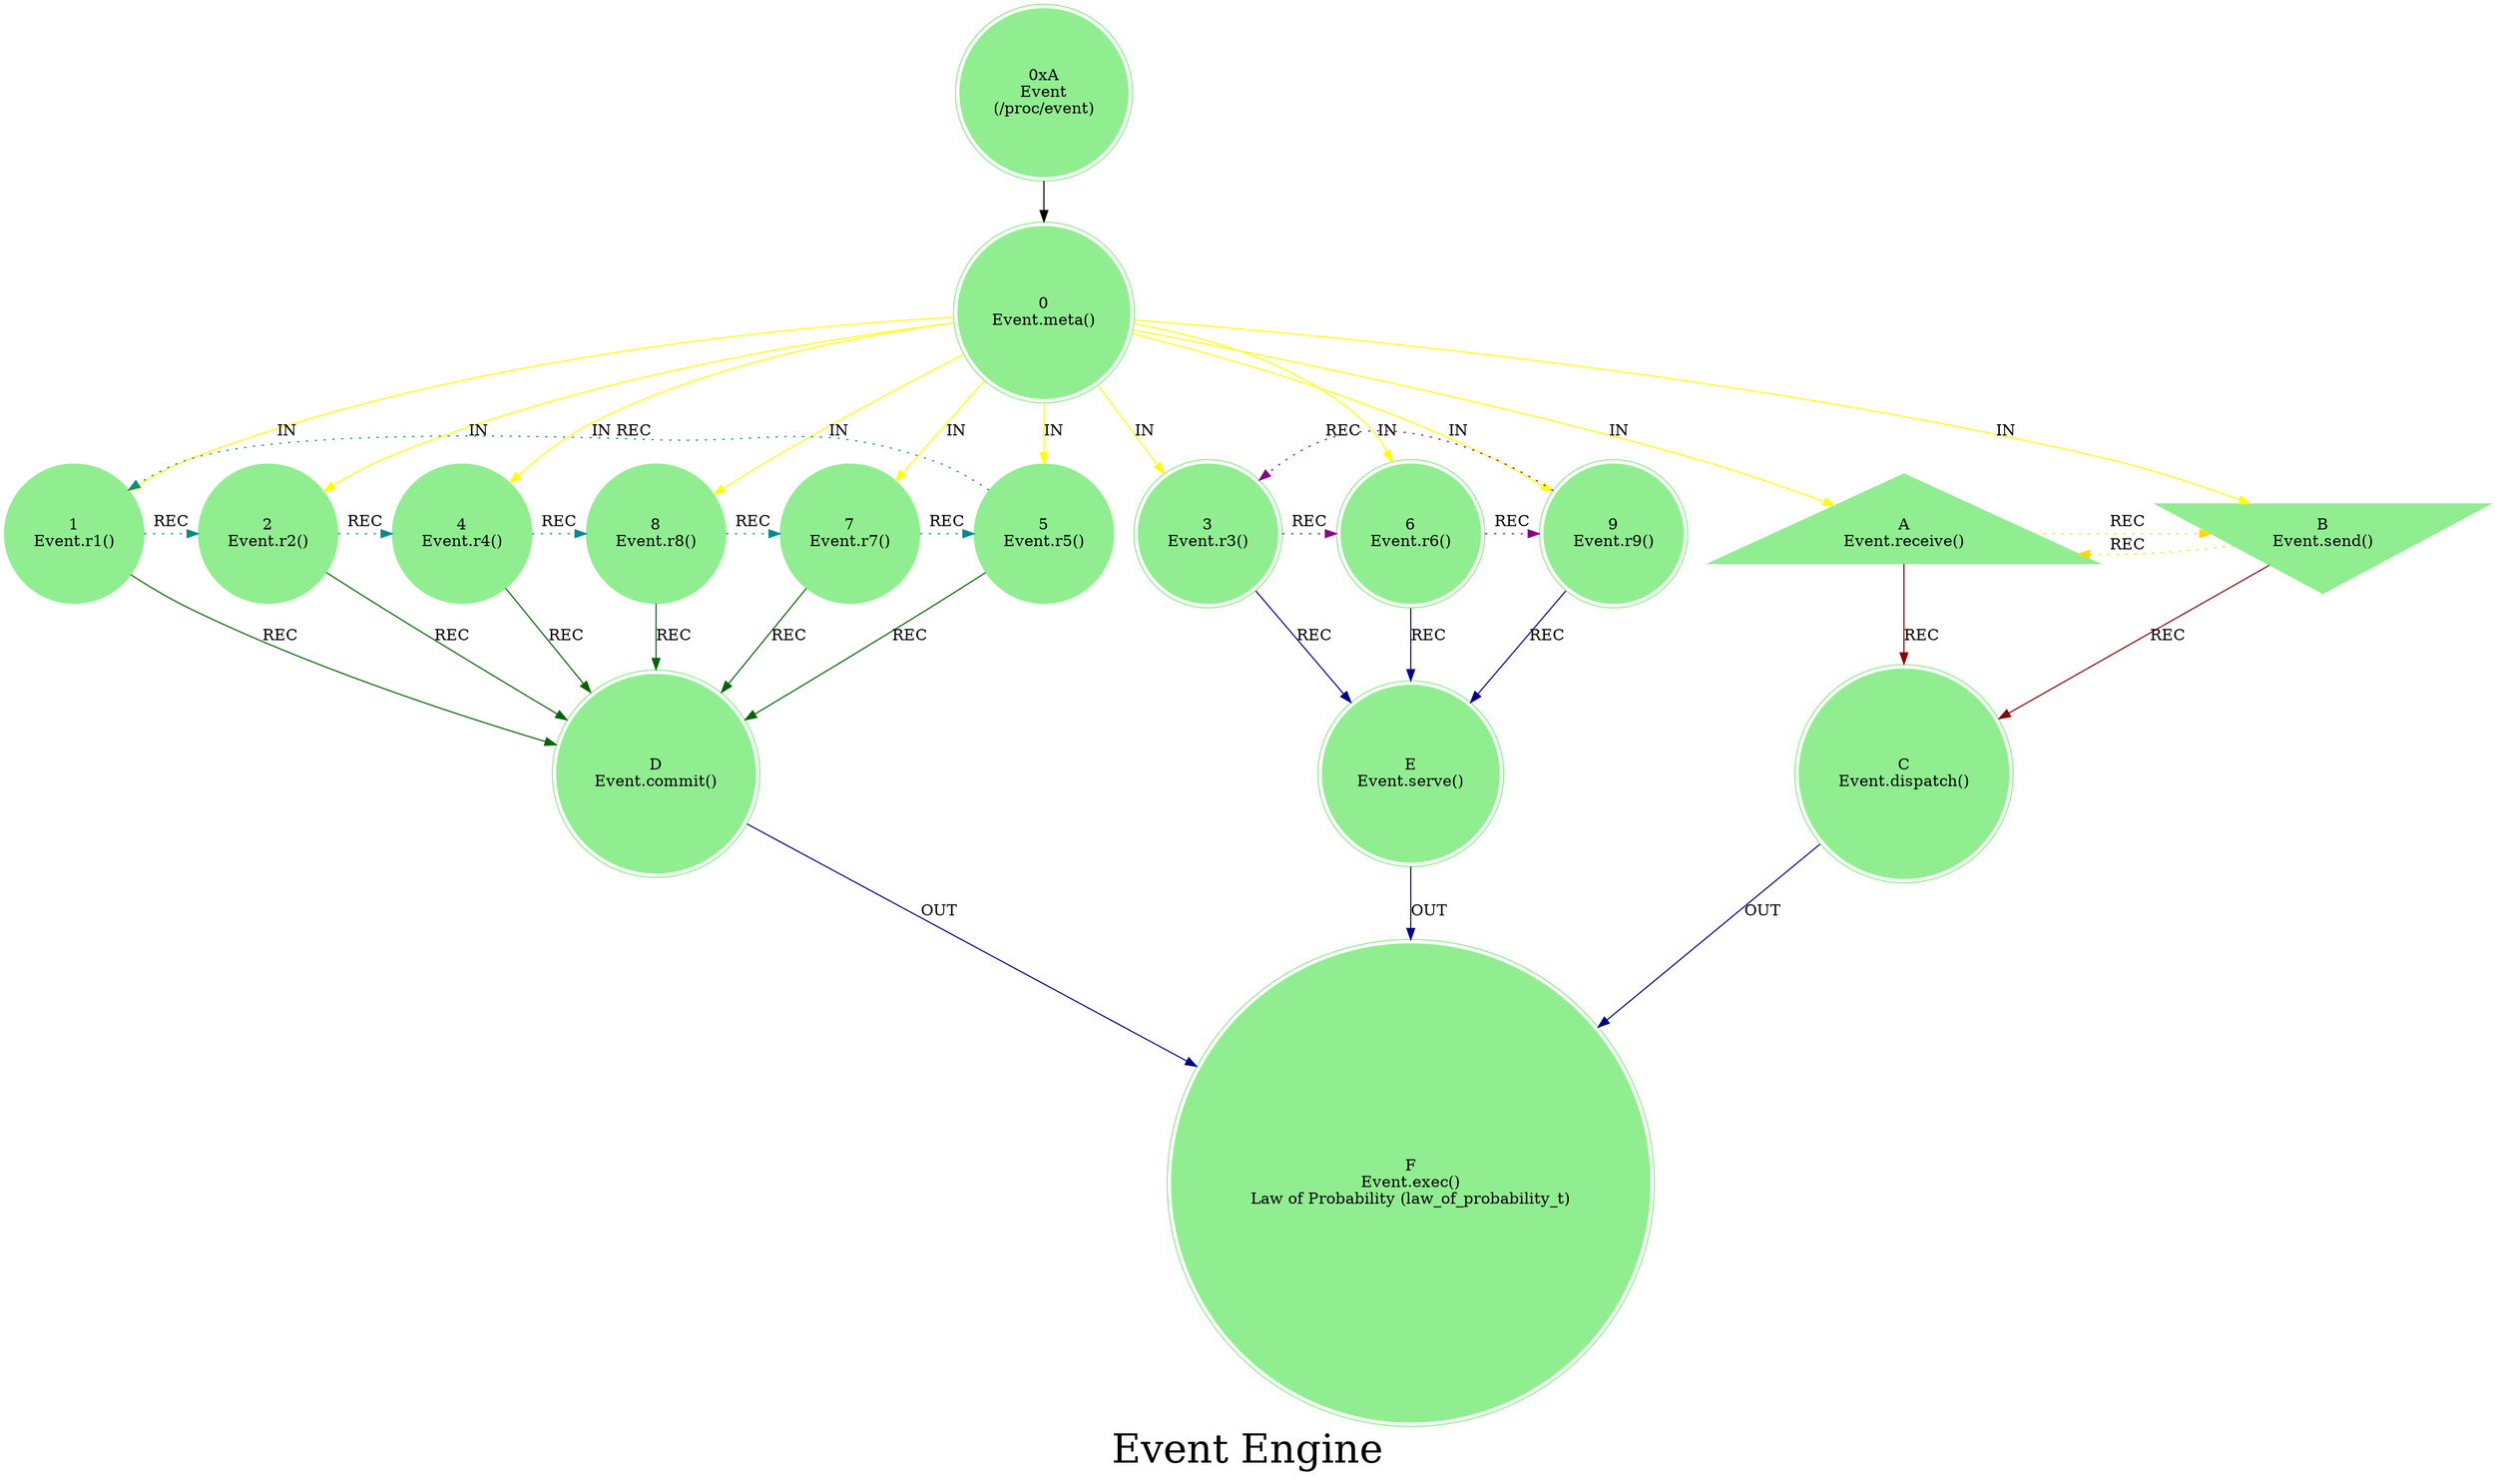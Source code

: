 strict digraph G {
    label = "Event Engine";
    style = filled;
    color = lightgrey;
    fontsize = "36";
    comment = "";
    node [shape = circle; style = filled; color = lightgreen;];
    
    spark_a_mythos_t [label = "0xA\nEvent\n(/proc/event)";shape = doublecircle;];
    
    
    // r0::meta();r1,r2,r4,r8,r7,r5;r3,r6,r;ra::receive(),rb::send(),rc::dispatch(),rd::commit(),re::serve(),rf::exec()
    spark_0_event_t [label = "0\nEvent.meta()";shape = doublecircle;comment = "Engine Init";];
    spark_1_event_t [label = "1\nEvent.r1()";shape = circle;comment = "";];
    spark_2_event_t [label = "2\nEvent.r2()";shape = circle;comment = "";];
    spark_4_event_t [label = "4\nEvent.r4()";shape = circle;comment = "";];
    spark_8_event_t [label = "8\nEvent.r8()";shape = circle;comment = "";];
    spark_7_event_t [label = "7\nEvent.r7()";shape = circle;comment = "";];
    spark_5_event_t [label = "5\nEvent.r5()";shape = circle;comment = "";];
    spark_3_event_t [label = "3\nEvent.r3()";shape = doublecircle;comment = "";];
    spark_6_event_t [label = "6\nEvent.r6()";shape = doublecircle;comment = "";];
    spark_9_event_t [label = "9\nEvent.r9()";shape = doublecircle;comment = "";];
    spark_a_event_t [label = "A\nEvent.receive()";shape = triangle;comment = "";];
    spark_b_event_t [label = "B\nEvent.send()";shape = invtriangle;comment = "";];
    spark_c_event_t [label = "C\nEvent.dispatch()";shape = doublecircle;comment = "";];
    spark_d_event_t [label = "D\nEvent.commit()";shape = doublecircle;comment = "";];
    spark_e_event_t [label = "E\nEvent.serve()";shape = doublecircle;comment = "`/proc/event`";];
    spark_f_event_t [label = "F\nEvent.exec()\nLaw of Probability (law_of_probability_t)";shape = doublecircle;comment = "`/proc/probability`";];
    
    // IN = Input
    // OUT = Output
    // REC = Recursion
    spark_0_event_t -> {spark_a_event_t spark_b_event_t spark_1_event_t spark_2_event_t spark_3_event_t spark_4_event_t spark_5_event_t spark_6_event_t spark_7_event_t spark_8_event_t spark_9_event_t} [label = "IN"; color = yellow; comment = "";];
    
    {spark_a_event_t spark_b_event_t} -> spark_c_event_t [label = "REC"; color = darkred; comment = "";];
    {spark_1_event_t spark_2_event_t spark_4_event_t spark_8_event_t spark_7_event_t spark_5_event_t} -> spark_d_event_t [label = "REC"; color = darkgreen; comment = "";];
    {spark_3_event_t spark_6_event_t spark_9_event_t} -> spark_e_event_t [label = "REC"; color = darkblue; comment = "";];
    
    spark_1_event_t -> spark_2_event_t -> spark_4_event_t -> spark_8_event_t -> spark_7_event_t -> spark_5_event_t -> spark_1_event_t [label = "REC"; color = darkcyan; comment = ""; style = dotted; constraint = false;];
    spark_3_event_t -> spark_6_event_t -> spark_9_event_t -> spark_3_event_t [label = "REC"; color = darkmagenta; comment = ""; style = dotted; constraint = false;];
    spark_a_event_t -> spark_b_event_t -> spark_a_event_t [label = "REC"; color = gold; comment = ""; style = dotted; constraint = false;];
    
    {spark_c_event_t spark_d_event_t spark_e_event_t} -> spark_f_event_t [label = "OUT"; color = darkblue; comment = "";];
    
    spark_a_mythos_t -> spark_0_event_t;
}